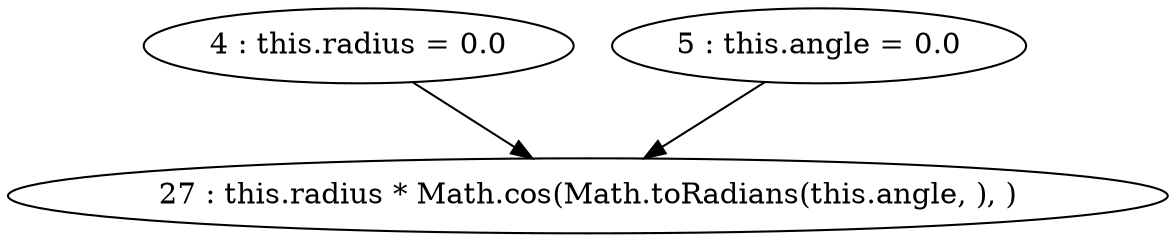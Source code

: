 digraph G {
"4 : this.radius = 0.0"
"4 : this.radius = 0.0" -> "27 : this.radius * Math.cos(Math.toRadians(this.angle, ), )"
"5 : this.angle = 0.0"
"5 : this.angle = 0.0" -> "27 : this.radius * Math.cos(Math.toRadians(this.angle, ), )"
"27 : this.radius * Math.cos(Math.toRadians(this.angle, ), )"
}